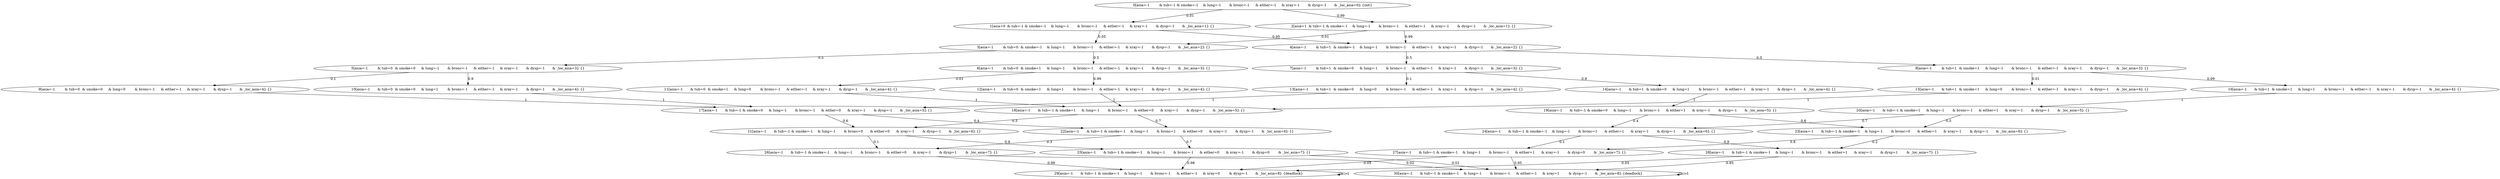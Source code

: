 digraph model {
	0 [ label = "0[asia=-1	& tub=-1	& smoke=-1	& lung=-1	& bronc=-1	& either=-1	& xray=-1	& dysp=-1	& _loc_asia=0]: {init}" ];
	1 [ label = "1[asia=0	& tub=-1	& smoke=-1	& lung=-1	& bronc=-1	& either=-1	& xray=-1	& dysp=-1	& _loc_asia=1]: {}" ];
	2 [ label = "2[asia=1	& tub=-1	& smoke=-1	& lung=-1	& bronc=-1	& either=-1	& xray=-1	& dysp=-1	& _loc_asia=1]: {}" ];
	3 [ label = "3[asia=-1	& tub=0	& smoke=-1	& lung=-1	& bronc=-1	& either=-1	& xray=-1	& dysp=-1	& _loc_asia=2]: {}" ];
	4 [ label = "4[asia=-1	& tub=1	& smoke=-1	& lung=-1	& bronc=-1	& either=-1	& xray=-1	& dysp=-1	& _loc_asia=2]: {}" ];
	5 [ label = "5[asia=-1	& tub=0	& smoke=0	& lung=-1	& bronc=-1	& either=-1	& xray=-1	& dysp=-1	& _loc_asia=3]: {}" ];
	6 [ label = "6[asia=-1	& tub=0	& smoke=1	& lung=-1	& bronc=-1	& either=-1	& xray=-1	& dysp=-1	& _loc_asia=3]: {}" ];
	7 [ label = "7[asia=-1	& tub=1	& smoke=0	& lung=-1	& bronc=-1	& either=-1	& xray=-1	& dysp=-1	& _loc_asia=3]: {}" ];
	8 [ label = "8[asia=-1	& tub=1	& smoke=1	& lung=-1	& bronc=-1	& either=-1	& xray=-1	& dysp=-1	& _loc_asia=3]: {}" ];
	9 [ label = "9[asia=-1	& tub=0	& smoke=0	& lung=0	& bronc=-1	& either=-1	& xray=-1	& dysp=-1	& _loc_asia=4]: {}" ];
	10 [ label = "10[asia=-1	& tub=0	& smoke=0	& lung=1	& bronc=-1	& either=-1	& xray=-1	& dysp=-1	& _loc_asia=4]: {}" ];
	11 [ label = "11[asia=-1	& tub=0	& smoke=1	& lung=0	& bronc=-1	& either=-1	& xray=-1	& dysp=-1	& _loc_asia=4]: {}" ];
	12 [ label = "12[asia=-1	& tub=0	& smoke=1	& lung=1	& bronc=-1	& either=-1	& xray=-1	& dysp=-1	& _loc_asia=4]: {}" ];
	13 [ label = "13[asia=-1	& tub=1	& smoke=0	& lung=0	& bronc=-1	& either=-1	& xray=-1	& dysp=-1	& _loc_asia=4]: {}" ];
	14 [ label = "14[asia=-1	& tub=1	& smoke=0	& lung=1	& bronc=-1	& either=-1	& xray=-1	& dysp=-1	& _loc_asia=4]: {}" ];
	15 [ label = "15[asia=-1	& tub=1	& smoke=1	& lung=0	& bronc=-1	& either=-1	& xray=-1	& dysp=-1	& _loc_asia=4]: {}" ];
	16 [ label = "16[asia=-1	& tub=1	& smoke=1	& lung=1	& bronc=-1	& either=-1	& xray=-1	& dysp=-1	& _loc_asia=4]: {}" ];
	17 [ label = "17[asia=-1	& tub=-1	& smoke=0	& lung=-1	& bronc=-1	& either=0	& xray=-1	& dysp=-1	& _loc_asia=5]: {}" ];
	18 [ label = "18[asia=-1	& tub=-1	& smoke=1	& lung=-1	& bronc=-1	& either=0	& xray=-1	& dysp=-1	& _loc_asia=5]: {}" ];
	19 [ label = "19[asia=-1	& tub=-1	& smoke=0	& lung=-1	& bronc=-1	& either=1	& xray=-1	& dysp=-1	& _loc_asia=5]: {}" ];
	20 [ label = "20[asia=-1	& tub=-1	& smoke=1	& lung=-1	& bronc=-1	& either=1	& xray=-1	& dysp=-1	& _loc_asia=5]: {}" ];
	21 [ label = "21[asia=-1	& tub=-1	& smoke=-1	& lung=-1	& bronc=0	& either=0	& xray=-1	& dysp=-1	& _loc_asia=6]: {}" ];
	22 [ label = "22[asia=-1	& tub=-1	& smoke=-1	& lung=-1	& bronc=1	& either=0	& xray=-1	& dysp=-1	& _loc_asia=6]: {}" ];
	23 [ label = "23[asia=-1	& tub=-1	& smoke=-1	& lung=-1	& bronc=0	& either=1	& xray=-1	& dysp=-1	& _loc_asia=6]: {}" ];
	24 [ label = "24[asia=-1	& tub=-1	& smoke=-1	& lung=-1	& bronc=1	& either=1	& xray=-1	& dysp=-1	& _loc_asia=6]: {}" ];
	25 [ label = "25[asia=-1	& tub=-1	& smoke=-1	& lung=-1	& bronc=-1	& either=0	& xray=-1	& dysp=0	& _loc_asia=7]: {}" ];
	26 [ label = "26[asia=-1	& tub=-1	& smoke=-1	& lung=-1	& bronc=-1	& either=0	& xray=-1	& dysp=1	& _loc_asia=7]: {}" ];
	27 [ label = "27[asia=-1	& tub=-1	& smoke=-1	& lung=-1	& bronc=-1	& either=1	& xray=-1	& dysp=0	& _loc_asia=7]: {}" ];
	28 [ label = "28[asia=-1	& tub=-1	& smoke=-1	& lung=-1	& bronc=-1	& either=1	& xray=-1	& dysp=1	& _loc_asia=7]: {}" ];
	29 [ label = "29[asia=-1	& tub=-1	& smoke=-1	& lung=-1	& bronc=-1	& either=-1	& xray=0	& dysp=-1	& _loc_asia=8]: {deadlock}" ];
	30 [ label = "30[asia=-1	& tub=-1	& smoke=-1	& lung=-1	& bronc=-1	& either=-1	& xray=1	& dysp=-1	& _loc_asia=8]: {deadlock}" ];
	0 -> 1 [ label= "0.01" ];
	0 -> 2 [ label= "0.99" ];
	1 -> 3 [ label= "0.05" ];
	1 -> 4 [ label= "0.95" ];
	2 -> 3 [ label= "0.01" ];
	2 -> 4 [ label= "0.99" ];
	3 -> 5 [ label= "0.5" ];
	3 -> 6 [ label= "0.5" ];
	4 -> 7 [ label= "0.5" ];
	4 -> 8 [ label= "0.5" ];
	5 -> 9 [ label= "0.1" ];
	5 -> 10 [ label= "0.9" ];
	6 -> 11 [ label= "0.01" ];
	6 -> 12 [ label= "0.99" ];
	7 -> 13 [ label= "0.1" ];
	7 -> 14 [ label= "0.9" ];
	8 -> 15 [ label= "0.01" ];
	8 -> 16 [ label= "0.99" ];
	9 -> 17 [ label= "1" ];
	10 -> 17 [ label= "1" ];
	11 -> 18 [ label= "1" ];
	12 -> 18 [ label= "1" ];
	13 -> 17 [ label= "1" ];
	14 -> 19 [ label= "1" ];
	15 -> 18 [ label= "1" ];
	16 -> 20 [ label= "1" ];
	17 -> 21 [ label= "0.6" ];
	17 -> 22 [ label= "0.4" ];
	18 -> 21 [ label= "0.3" ];
	18 -> 22 [ label= "0.7" ];
	19 -> 23 [ label= "0.6" ];
	19 -> 24 [ label= "0.4" ];
	20 -> 23 [ label= "0.3" ];
	20 -> 24 [ label= "0.7" ];
	21 -> 25 [ label= "0.9" ];
	21 -> 26 [ label= "0.1" ];
	22 -> 25 [ label= "0.7" ];
	22 -> 26 [ label= "0.3" ];
	23 -> 27 [ label= "0.8" ];
	23 -> 28 [ label= "0.2" ];
	24 -> 27 [ label= "0.1" ];
	24 -> 28 [ label= "0.9" ];
	25 -> 29 [ label= "0.98" ];
	25 -> 30 [ label= "0.02" ];
	26 -> 29 [ label= "0.98" ];
	26 -> 30 [ label= "0.02" ];
	27 -> 29 [ label= "0.05" ];
	27 -> 30 [ label= "0.95" ];
	28 -> 29 [ label= "0.05" ];
	28 -> 30 [ label= "0.95" ];
	29 -> 29 [ label= "1" ];
	30 -> 30 [ label= "1" ];
}
